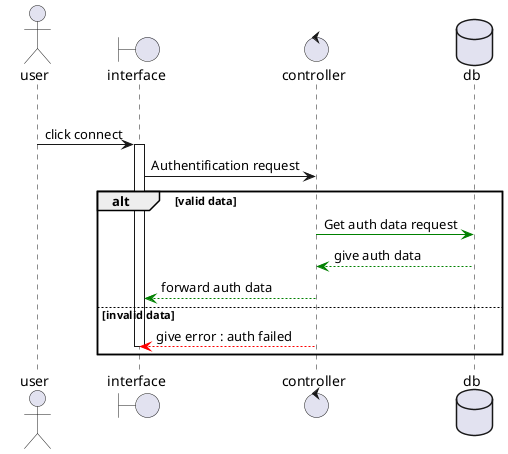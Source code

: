 @startuml connexion
actor user
boundary interface
control controller
database db

group authentification
    user -> interface : click connect
    activate interface
        interface -> controller : Authentification request
        alt valid data
                controller -[#green]> db : Get auth data request
                db -[#green]-> controller : give auth data
            controller -[#green]-> interface : forward auth data
        else invalid data
            controller -[#red]-> interface : give error : auth failed
    deactivate interface
end
@enduml